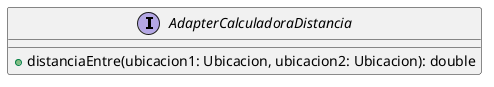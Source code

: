@startuml
'https://plantuml.com/class-diagram

interface AdapterCalculadoraDistancia {
    + distanciaEntre(ubicacion1: Ubicacion, ubicacion2: Ubicacion): double
}

@enduml
